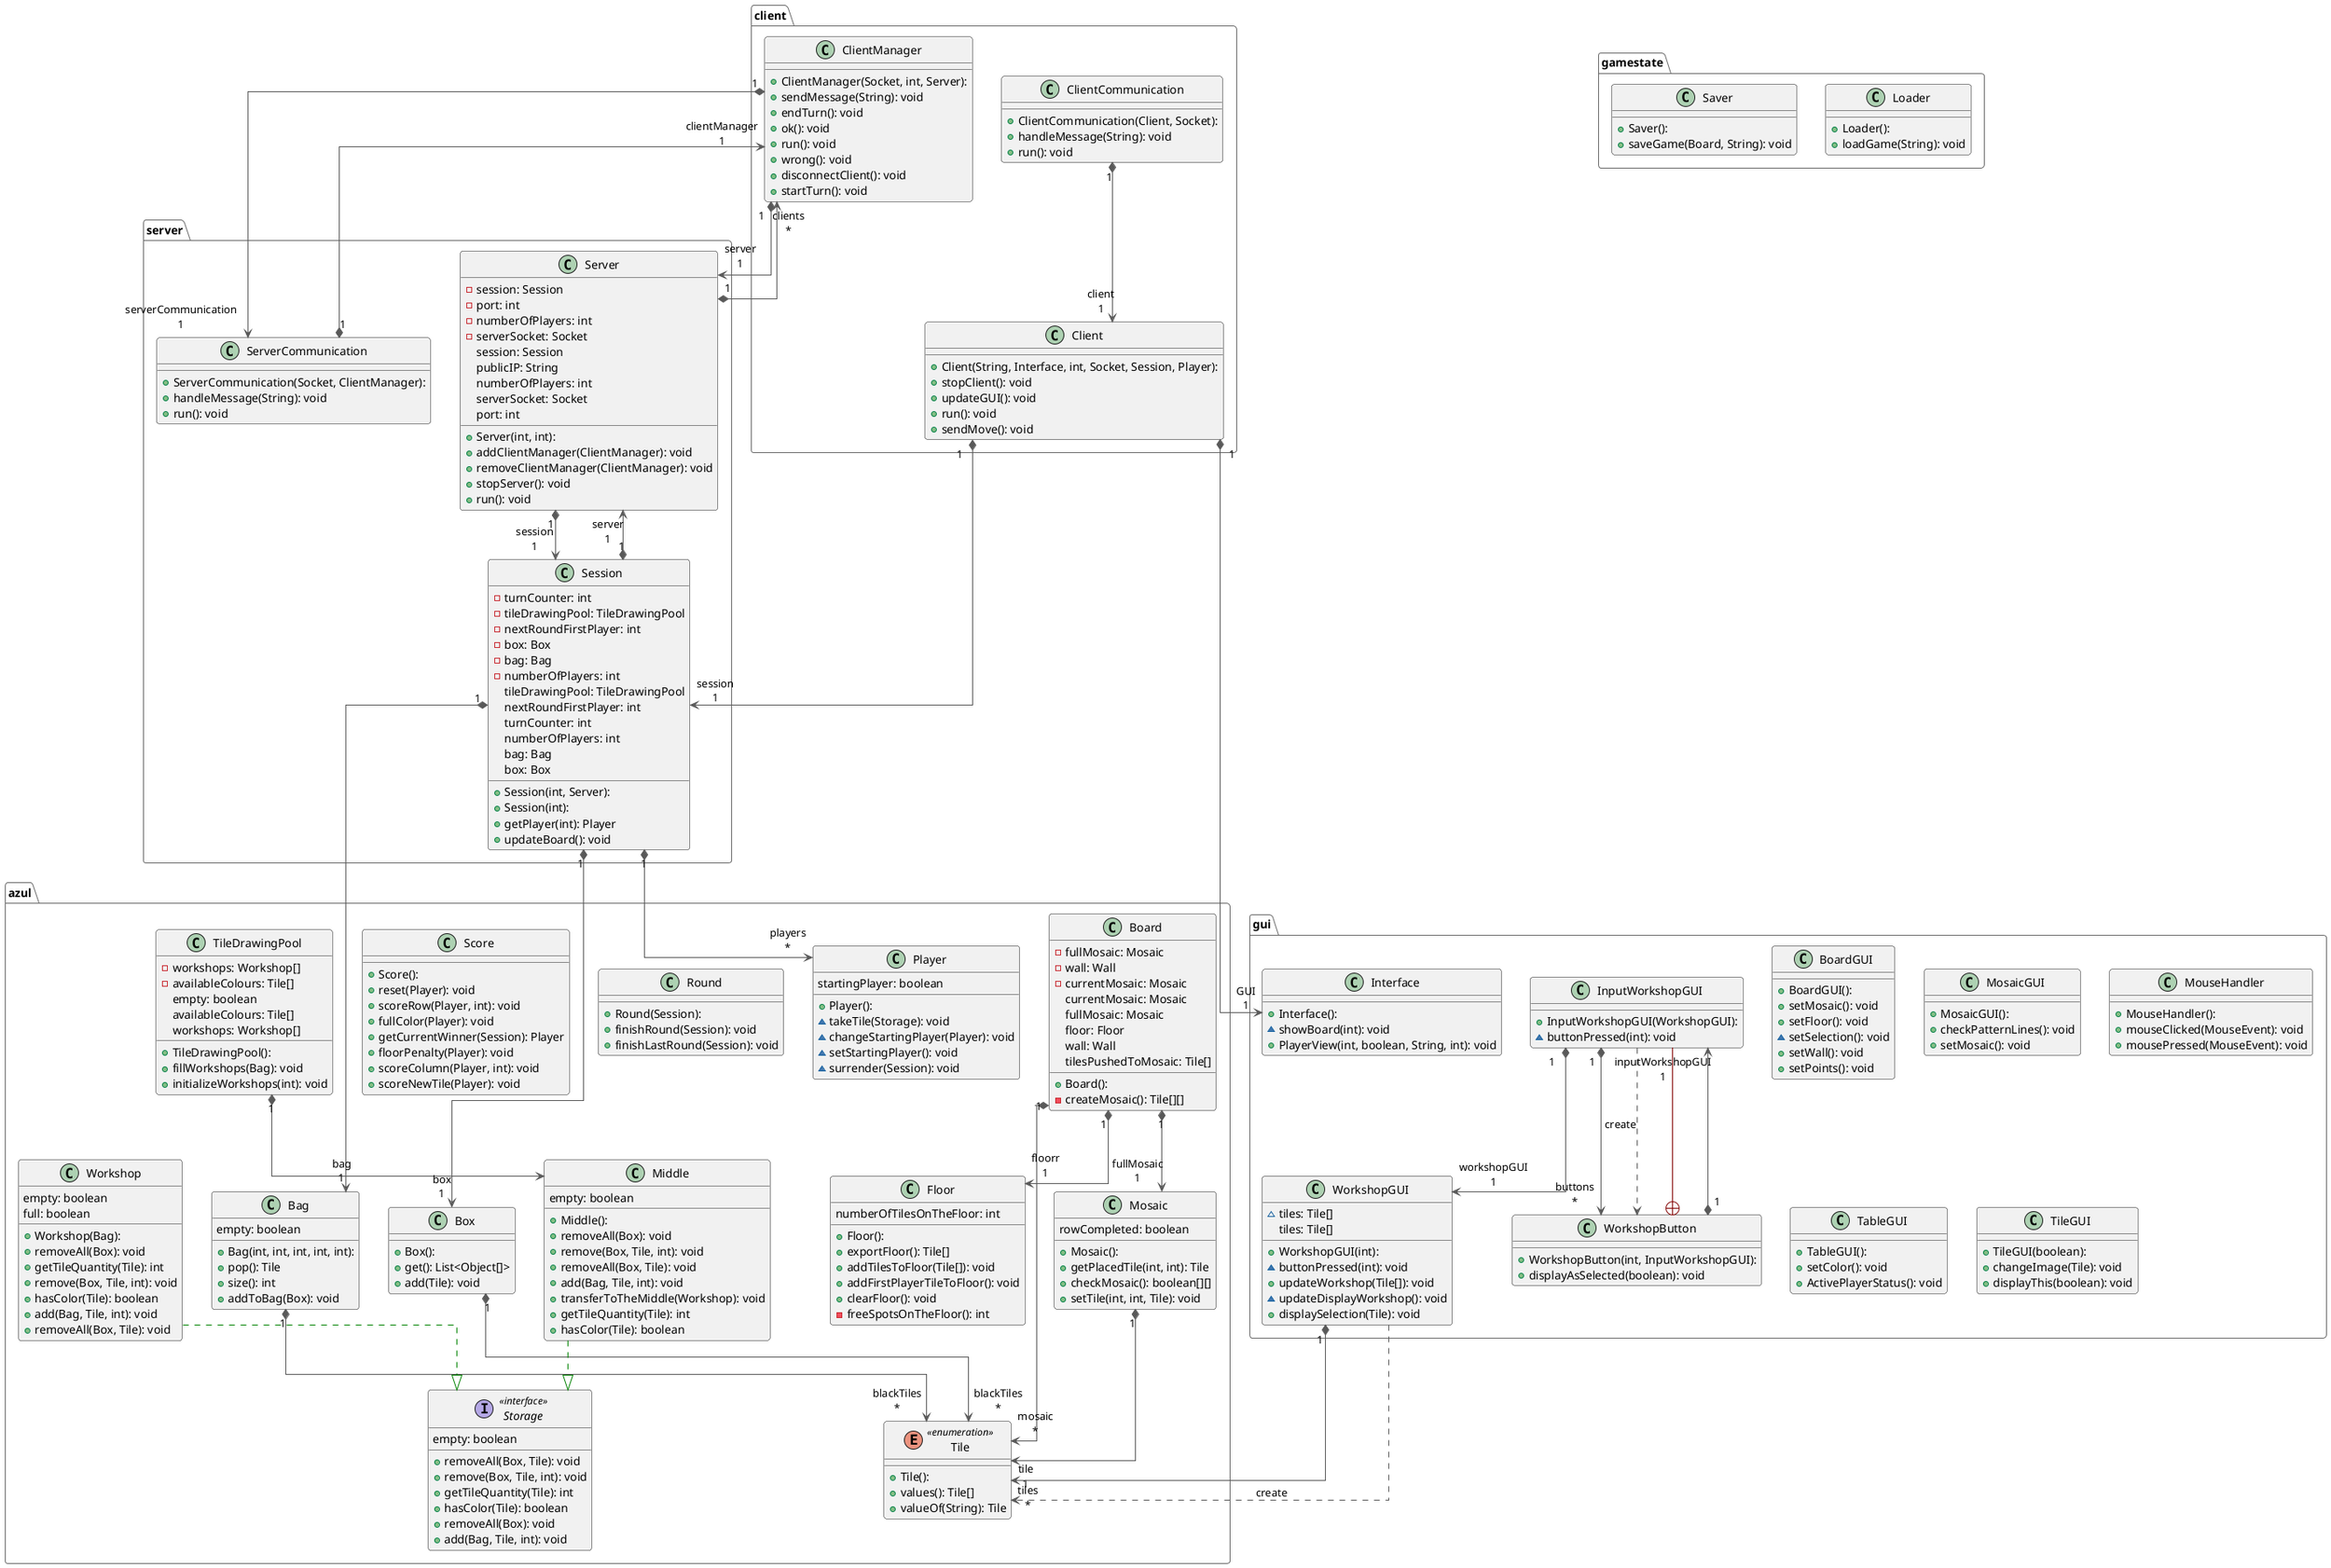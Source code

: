 @startuml
!theme vibrant

top to bottom direction
skinparam linetype ortho

package azul{
class Bag {
  + Bag(int, int, int, int, int):
  + pop(): Tile
  + size(): int
  + addToBag(Box): void
   empty: boolean
}

class Board {
  + Board():
  - fullMosaic: Mosaic
  - wall: Wall
  - currentMosaic: Mosaic
  - createMosaic(): Tile[][]
   currentMosaic: Mosaic
   fullMosaic: Mosaic
   floor: Floor
   wall: Wall
   tilesPushedToMosaic: Tile[]
}
}
package gui{
class BoardGUI {
  + BoardGUI():
  + setMosaic(): void
  + setFloor(): void
  ~ setSelection(): void
  + setWall(): void
  + setPoints(): void
}
}
package azul{
class Box {
  + Box():
  + get(): List<Object[]>
  + add(Tile): void
}
}
package client{
class Client {
  + Client(String, Interface, int, Socket, Session, Player):
  + stopClient(): void
  + updateGUI(): void
  + run(): void
  + sendMove(): void
}

class ClientCommunication {
  + ClientCommunication(Client, Socket):
  + handleMessage(String): void
  + run(): void
}
class ClientManager {
  + ClientManager(Socket, int, Server):
  + sendMessage(String): void
  + endTurn(): void
  + ok(): void
  + run(): void
  + wrong(): void
  + disconnectClient(): void
  + startTurn(): void
}
}
package azul{
class Floor {
  + Floor():
  + exportFloor(): Tile[]
  + addTilesToFloor(Tile[]): void
  + addFirstPlayerTileToFloor(): void
  + clearFloor(): void
  - freeSpotsOnTheFloor(): int
   numberOfTilesOnTheFloor: int
}
}
package gui{
class InputWorkshopGUI {
  + InputWorkshopGUI(WorkshopGUI):
  ~ buttonPressed(int): void
}
class Interface {
  + Interface():
  ~ showBoard(int): void
  + PlayerView(int, boolean, String, int): void
}
}
package gamestate{
class Loader {
  + Loader():
  + loadGame(String): void
}
}
package azul{
class Middle {
  + Middle():
  + removeAll(Box): void
  + remove(Box, Tile, int): void
  + removeAll(Box, Tile): void
  + add(Bag, Tile, int): void
  + transferToTheMiddle(Workshop): void
  + getTileQuantity(Tile): int
  + hasColor(Tile): boolean
   empty: boolean
}
class Mosaic {
  + Mosaic():
  + getPlacedTile(int, int): Tile
  + checkMosaic(): boolean[][]
  + setTile(int, int, Tile): void
   rowCompleted: boolean
}
}
package gui{
class MosaicGUI {
  + MosaicGUI():
  + checkPatternLines(): void
  + setMosaic(): void
}
class MouseHandler {
  + MouseHandler():
  + mouseClicked(MouseEvent): void
  + mousePressed(MouseEvent): void
}
}
package azul{
class Player {
  + Player():
  ~ takeTile(Storage): void
  ~ changeStartingPlayer(Player): void
  ~ setStartingPlayer(): void
  ~ surrender(Session): void
   startingPlayer: boolean
}
class Round {
  + Round(Session):
  + finishRound(Session): void
  + finishLastRound(Session): void
}
}
package gamestate{
class Saver {
  + Saver():
  + saveGame(Board, String): void
}
}
package azul{
class Score {
  + Score():
  + reset(Player): void
  + scoreRow(Player, int): void
  + fullColor(Player): void
  + getCurrentWinner(Session): Player
  + floorPenalty(Player): void
  + scoreColumn(Player, int): void
  + scoreNewTile(Player): void
}
}
package server{
class Server {
  + Server(int, int):
  - session: Session
  - port: int
  - numberOfPlayers: int
  - serverSocket: Socket
  + addClientManager(ClientManager): void
  + removeClientManager(ClientManager): void
  + stopServer(): void
  + run(): void
   session: Session
   publicIP: String
   numberOfPlayers: int
   serverSocket: Socket
   port: int
}
class ServerCommunication {
  + ServerCommunication(Socket, ClientManager):
  + handleMessage(String): void
  + run(): void
}
class Session {
  + Session(int, Server):
  + Session(int):
  - turnCounter: int
  - tileDrawingPool: TileDrawingPool
  - nextRoundFirstPlayer: int
  - box: Box
  - bag: Bag
  - numberOfPlayers: int
  + getPlayer(int): Player
  + updateBoard(): void
   tileDrawingPool: TileDrawingPool
   nextRoundFirstPlayer: int
   turnCounter: int
   numberOfPlayers: int
   bag: Bag
   box: Box
}
}
package azul{
interface Storage << interface >> {
  + removeAll(Box, Tile): void
  + remove(Box, Tile, int): void
  + getTileQuantity(Tile): int
  + hasColor(Tile): boolean
  + removeAll(Box): void
  + add(Bag, Tile, int): void
   empty: boolean
}
}
package gui{
class TableGUI {
  + TableGUI():
  + setColor(): void
  + ActivePlayerStatus(): void
}
}
package azul{
enum Tile << enumeration >> {
  + Tile():
  + values(): Tile[]
  + valueOf(String): Tile
}
}
package azul{
class TileDrawingPool {
  + TileDrawingPool():
  - workshops: Workshop[]
  - availableColours: Tile[]
  + fillWorkshops(Bag): void
  + initializeWorkshops(int): void
   empty: boolean
   availableColours: Tile[]
   workshops: Workshop[]
}
}
package gui{
class TileGUI {
  + TileGUI(boolean):
  + changeImage(Tile): void
  + displayThis(boolean): void
}
}
package azul{
class Workshop {
  + Workshop(Bag):
  + removeAll(Box): void
  + getTileQuantity(Tile): int
  + remove(Box, Tile, int): void
  + hasColor(Tile): boolean
  + add(Bag, Tile, int): void
  + removeAll(Box, Tile): void
   empty: boolean
   full: boolean
}
}
package gui{
class WorkshopButton {
  + WorkshopButton(int, InputWorkshopGUI):
  + displayAsSelected(boolean): void
}

class WorkshopGUI {
  + WorkshopGUI(int):
  ~ tiles: Tile[]
  ~ buttonPressed(int): void
  + updateWorkshop(Tile[]): void
  ~ updateDisplayWorkshop(): void
  + displaySelection(Tile): void
   tiles: Tile[]
}
}
Bag                 "1" *-[#595959,plain]-> "blackTiles\n*" Tile
Board               "1" *-[#595959,plain]-> "floorr\n1" Floor
Board               "1" *-[#595959,plain]-> "fullMosaic\n1" Mosaic
Board               "1" *-[#595959,plain]-> "mosaic\n*" Tile
Box                 "1" *-[#595959,plain]-> "blackTiles\n*" Tile
Client              "1" *-[#595959,plain]-> "GUI\n1" Interface
Client              "1" *-[#595959,plain]-> "session\n1" Session
ClientCommunication "1" *-[#595959,plain]-> "client\n1" Client
ClientManager       "1" *-[#595959,plain]-> "server\n1" Server
ClientManager       "1" *-[#595959,plain]-> "serverCommunication\n1" ServerCommunication
InputWorkshopGUI    "1" *-[#595959,plain]-> "buttons\n*" WorkshopButton
InputWorkshopGUI     -[#595959,dashed]->  WorkshopButton      : "«create»"
InputWorkshopGUI    "1" *-[#595959,plain]-> "workshopGUI\n1" WorkshopGUI
Middle               -[#008200,dashed]-^  Storage
TileDrawingPool     "1"*-[#595959,plain]-> Middle
Mosaic              "1" *-[#595959,plain]-> "tile\n1" Tile
Server              "1" *-[#595959,plain]-> "clients\n*" ClientManager
Server              "1" *-[#595959,plain]-> "session\n1" Session
ServerCommunication "1" *-[#595959,plain]-> "clientManager\n1" ClientManager
Session             "1" *-[#595959,plain]-> "bag\n1" Bag
Session             "1" *-[#595959,plain]-> "box\n1" Box
Session             "1" *-[#595959,plain]-> "players\n*" Player
Session             "1" *-[#595959,plain]-> "server\n1" Server
Workshop             -[#008200,dashed]-^  Storage
WorkshopButton       +-[#820000,plain]-  InputWorkshopGUI
WorkshopButton      "1" *-[#595959,plain]-> "inputWorkshopGUI\n1" InputWorkshopGUI
WorkshopGUI         "1" *-[#595959,plain]-> "tiles\n*" Tile
WorkshopGUI          -[#595959,dashed]->  Tile                : "«create»"
@enduml